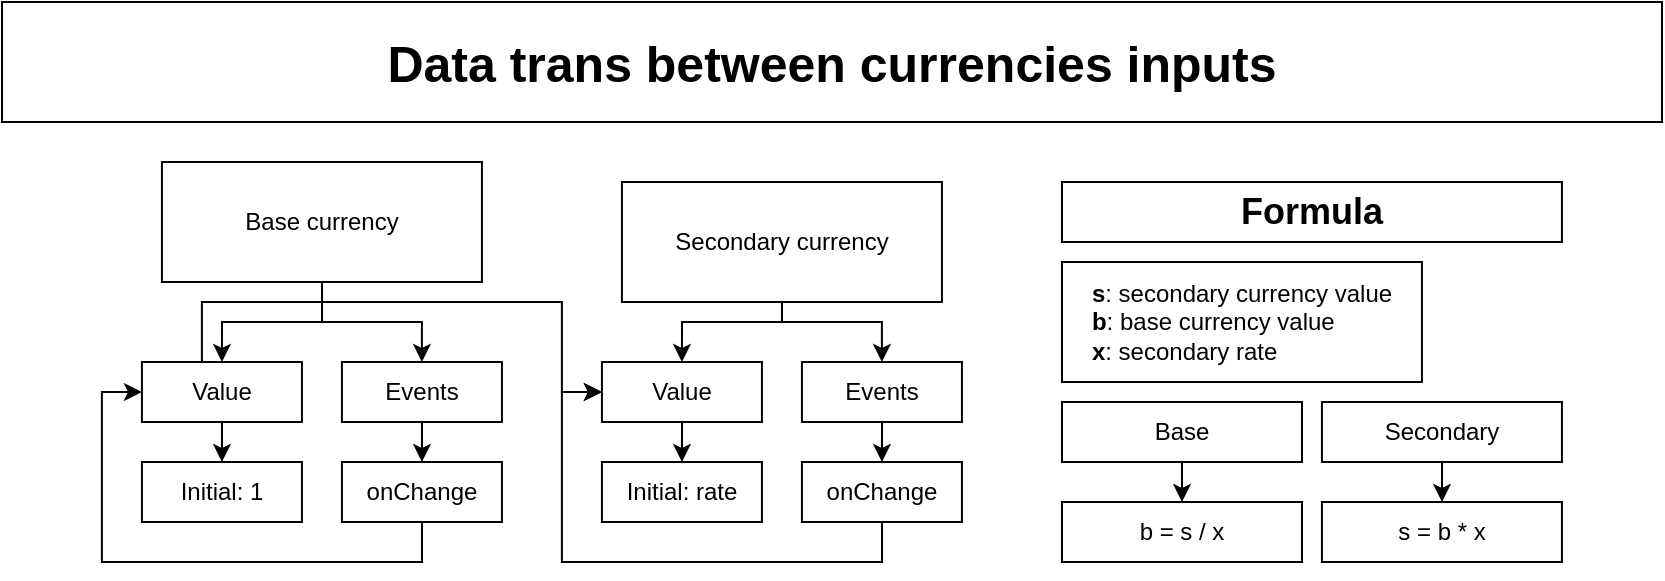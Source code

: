 <mxfile version="13.7.9" type="device"><diagram id="qRO0cp-_5Vvy6YhYB2Wh" name="Page-1"><mxGraphModel dx="1185" dy="685" grid="1" gridSize="10" guides="1" tooltips="1" connect="1" arrows="1" fold="1" page="1" pageScale="1" pageWidth="850" pageHeight="1100" math="0" shadow="0"><root><mxCell id="0"/><mxCell id="1" parent="0"/><mxCell id="aVXAQQxR_sn2hLen9Kuw-1" value="&lt;font style=&quot;font-size: 25px&quot;&gt;&lt;b&gt;Data trans between currencies inputs&lt;/b&gt;&lt;/font&gt;" style="rounded=0;whiteSpace=wrap;html=1;" vertex="1" parent="1"><mxGeometry x="10" y="20" width="830" height="60" as="geometry"/></mxCell><mxCell id="aVXAQQxR_sn2hLen9Kuw-8" style="edgeStyle=orthogonalEdgeStyle;rounded=0;orthogonalLoop=1;jettySize=auto;html=1;entryX=0.5;entryY=0;entryDx=0;entryDy=0;" edge="1" parent="1" source="aVXAQQxR_sn2hLen9Kuw-2" target="aVXAQQxR_sn2hLen9Kuw-4"><mxGeometry relative="1" as="geometry"><Array as="points"><mxPoint x="169.97" y="180"/><mxPoint x="119.97" y="180"/></Array></mxGeometry></mxCell><mxCell id="aVXAQQxR_sn2hLen9Kuw-9" style="edgeStyle=orthogonalEdgeStyle;rounded=0;orthogonalLoop=1;jettySize=auto;html=1;" edge="1" parent="1" source="aVXAQQxR_sn2hLen9Kuw-2" target="aVXAQQxR_sn2hLen9Kuw-5"><mxGeometry relative="1" as="geometry"><Array as="points"><mxPoint x="169.97" y="180"/><mxPoint x="219.97" y="180"/></Array></mxGeometry></mxCell><mxCell id="aVXAQQxR_sn2hLen9Kuw-2" value="Base currency" style="rounded=0;whiteSpace=wrap;html=1;" vertex="1" parent="1"><mxGeometry x="89.97" y="100" width="160" height="60" as="geometry"/></mxCell><mxCell id="aVXAQQxR_sn2hLen9Kuw-7" style="edgeStyle=orthogonalEdgeStyle;rounded=0;orthogonalLoop=1;jettySize=auto;html=1;entryX=0.5;entryY=0;entryDx=0;entryDy=0;" edge="1" parent="1" source="aVXAQQxR_sn2hLen9Kuw-4" target="aVXAQQxR_sn2hLen9Kuw-6"><mxGeometry relative="1" as="geometry"/></mxCell><mxCell id="aVXAQQxR_sn2hLen9Kuw-32" style="edgeStyle=orthogonalEdgeStyle;rounded=0;orthogonalLoop=1;jettySize=auto;html=1;" edge="1" parent="1" source="aVXAQQxR_sn2hLen9Kuw-4"><mxGeometry relative="1" as="geometry"><mxPoint x="309.97" y="215" as="targetPoint"/><Array as="points"><mxPoint x="109.97" y="170"/><mxPoint x="289.97" y="170"/><mxPoint x="289.97" y="215"/></Array></mxGeometry></mxCell><mxCell id="aVXAQQxR_sn2hLen9Kuw-4" value="Value" style="rounded=0;whiteSpace=wrap;html=1;" vertex="1" parent="1"><mxGeometry x="79.97" y="200" width="80" height="30" as="geometry"/></mxCell><mxCell id="aVXAQQxR_sn2hLen9Kuw-12" style="edgeStyle=orthogonalEdgeStyle;rounded=0;orthogonalLoop=1;jettySize=auto;html=1;entryX=0.5;entryY=0;entryDx=0;entryDy=0;" edge="1" parent="1" source="aVXAQQxR_sn2hLen9Kuw-5" target="aVXAQQxR_sn2hLen9Kuw-10"><mxGeometry relative="1" as="geometry"/></mxCell><mxCell id="aVXAQQxR_sn2hLen9Kuw-5" value="Events" style="rounded=0;whiteSpace=wrap;html=1;" vertex="1" parent="1"><mxGeometry x="179.97" y="200" width="80" height="30" as="geometry"/></mxCell><mxCell id="aVXAQQxR_sn2hLen9Kuw-6" value="Initial: 1" style="rounded=0;whiteSpace=wrap;html=1;" vertex="1" parent="1"><mxGeometry x="79.97" y="250" width="80" height="30" as="geometry"/></mxCell><mxCell id="aVXAQQxR_sn2hLen9Kuw-31" style="edgeStyle=orthogonalEdgeStyle;rounded=0;orthogonalLoop=1;jettySize=auto;html=1;entryX=0;entryY=0.5;entryDx=0;entryDy=0;" edge="1" parent="1" source="aVXAQQxR_sn2hLen9Kuw-10" target="aVXAQQxR_sn2hLen9Kuw-4"><mxGeometry relative="1" as="geometry"><Array as="points"><mxPoint x="219.97" y="300"/><mxPoint x="59.97" y="300"/><mxPoint x="59.97" y="215"/></Array></mxGeometry></mxCell><mxCell id="aVXAQQxR_sn2hLen9Kuw-10" value="onChange" style="rounded=0;whiteSpace=wrap;html=1;" vertex="1" parent="1"><mxGeometry x="179.97" y="250" width="80" height="30" as="geometry"/></mxCell><mxCell id="aVXAQQxR_sn2hLen9Kuw-15" style="edgeStyle=orthogonalEdgeStyle;rounded=0;orthogonalLoop=1;jettySize=auto;html=1;entryX=0.5;entryY=0;entryDx=0;entryDy=0;" edge="1" parent="1" source="aVXAQQxR_sn2hLen9Kuw-17" target="aVXAQQxR_sn2hLen9Kuw-19"><mxGeometry relative="1" as="geometry"><Array as="points"><mxPoint x="399.97" y="180"/><mxPoint x="349.97" y="180"/></Array></mxGeometry></mxCell><mxCell id="aVXAQQxR_sn2hLen9Kuw-16" style="edgeStyle=orthogonalEdgeStyle;rounded=0;orthogonalLoop=1;jettySize=auto;html=1;" edge="1" parent="1" source="aVXAQQxR_sn2hLen9Kuw-17" target="aVXAQQxR_sn2hLen9Kuw-21"><mxGeometry relative="1" as="geometry"><Array as="points"><mxPoint x="399.97" y="180"/><mxPoint x="449.97" y="180"/></Array></mxGeometry></mxCell><mxCell id="aVXAQQxR_sn2hLen9Kuw-17" value="Secondary currency" style="rounded=0;whiteSpace=wrap;html=1;" vertex="1" parent="1"><mxGeometry x="319.97" y="110" width="160" height="60" as="geometry"/></mxCell><mxCell id="aVXAQQxR_sn2hLen9Kuw-26" style="edgeStyle=orthogonalEdgeStyle;rounded=0;orthogonalLoop=1;jettySize=auto;html=1;entryX=0.5;entryY=0;entryDx=0;entryDy=0;" edge="1" parent="1" source="aVXAQQxR_sn2hLen9Kuw-19" target="aVXAQQxR_sn2hLen9Kuw-25"><mxGeometry relative="1" as="geometry"/></mxCell><mxCell id="aVXAQQxR_sn2hLen9Kuw-19" value="Value" style="rounded=0;whiteSpace=wrap;html=1;" vertex="1" parent="1"><mxGeometry x="309.97" y="200" width="80" height="30" as="geometry"/></mxCell><mxCell id="aVXAQQxR_sn2hLen9Kuw-20" style="edgeStyle=orthogonalEdgeStyle;rounded=0;orthogonalLoop=1;jettySize=auto;html=1;entryX=0.5;entryY=0;entryDx=0;entryDy=0;" edge="1" parent="1" source="aVXAQQxR_sn2hLen9Kuw-21" target="aVXAQQxR_sn2hLen9Kuw-24"><mxGeometry relative="1" as="geometry"/></mxCell><mxCell id="aVXAQQxR_sn2hLen9Kuw-21" value="Events" style="rounded=0;whiteSpace=wrap;html=1;" vertex="1" parent="1"><mxGeometry x="409.97" y="200" width="80" height="30" as="geometry"/></mxCell><mxCell id="aVXAQQxR_sn2hLen9Kuw-30" style="edgeStyle=orthogonalEdgeStyle;rounded=0;orthogonalLoop=1;jettySize=auto;html=1;entryX=0;entryY=0.5;entryDx=0;entryDy=0;" edge="1" parent="1" source="aVXAQQxR_sn2hLen9Kuw-24" target="aVXAQQxR_sn2hLen9Kuw-19"><mxGeometry relative="1" as="geometry"><Array as="points"><mxPoint x="449.97" y="300"/><mxPoint x="289.97" y="300"/><mxPoint x="289.97" y="215"/></Array></mxGeometry></mxCell><mxCell id="aVXAQQxR_sn2hLen9Kuw-24" value="onChange" style="rounded=0;whiteSpace=wrap;html=1;" vertex="1" parent="1"><mxGeometry x="409.97" y="250" width="80" height="30" as="geometry"/></mxCell><mxCell id="aVXAQQxR_sn2hLen9Kuw-25" value="Initial: rate" style="rounded=0;whiteSpace=wrap;html=1;" vertex="1" parent="1"><mxGeometry x="309.97" y="250" width="80" height="30" as="geometry"/></mxCell><mxCell id="aVXAQQxR_sn2hLen9Kuw-33" value="&lt;font size=&quot;1&quot;&gt;&lt;b style=&quot;font-size: 18px&quot;&gt;Formula&lt;/b&gt;&lt;/font&gt;" style="rounded=0;whiteSpace=wrap;html=1;" vertex="1" parent="1"><mxGeometry x="540" y="110" width="249.97" height="30" as="geometry"/></mxCell><mxCell id="aVXAQQxR_sn2hLen9Kuw-39" value="" style="edgeStyle=orthogonalEdgeStyle;rounded=0;orthogonalLoop=1;jettySize=auto;html=1;" edge="1" parent="1" source="aVXAQQxR_sn2hLen9Kuw-34" target="aVXAQQxR_sn2hLen9Kuw-38"><mxGeometry relative="1" as="geometry"/></mxCell><mxCell id="aVXAQQxR_sn2hLen9Kuw-34" value="Base" style="rounded=0;whiteSpace=wrap;html=1;" vertex="1" parent="1"><mxGeometry x="540" y="220" width="120" height="30" as="geometry"/></mxCell><mxCell id="aVXAQQxR_sn2hLen9Kuw-41" value="" style="edgeStyle=orthogonalEdgeStyle;rounded=0;orthogonalLoop=1;jettySize=auto;html=1;" edge="1" parent="1" source="aVXAQQxR_sn2hLen9Kuw-36" target="aVXAQQxR_sn2hLen9Kuw-40"><mxGeometry relative="1" as="geometry"/></mxCell><mxCell id="aVXAQQxR_sn2hLen9Kuw-36" value="Secondary" style="rounded=0;whiteSpace=wrap;html=1;" vertex="1" parent="1"><mxGeometry x="669.97" y="220" width="120" height="30" as="geometry"/></mxCell><mxCell id="aVXAQQxR_sn2hLen9Kuw-37" value="&lt;div style=&quot;text-align: left&quot;&gt;&lt;b&gt;s&lt;/b&gt;: secondary currency value&lt;/div&gt;&lt;div style=&quot;text-align: left&quot;&gt;&lt;b&gt;b&lt;/b&gt;: base currency value&lt;/div&gt;&lt;div style=&quot;text-align: left&quot;&gt;&lt;b&gt;x&lt;/b&gt;: secondary rate&lt;/div&gt;" style="rounded=0;whiteSpace=wrap;html=1;" vertex="1" parent="1"><mxGeometry x="540" y="150" width="179.97" height="60" as="geometry"/></mxCell><mxCell id="aVXAQQxR_sn2hLen9Kuw-38" value="b = s / x" style="whiteSpace=wrap;html=1;rounded=0;" vertex="1" parent="1"><mxGeometry x="540" y="270" width="120" height="30" as="geometry"/></mxCell><mxCell id="aVXAQQxR_sn2hLen9Kuw-40" value="s = b * x" style="whiteSpace=wrap;html=1;rounded=0;" vertex="1" parent="1"><mxGeometry x="669.97" y="270" width="120" height="30" as="geometry"/></mxCell></root></mxGraphModel></diagram></mxfile>